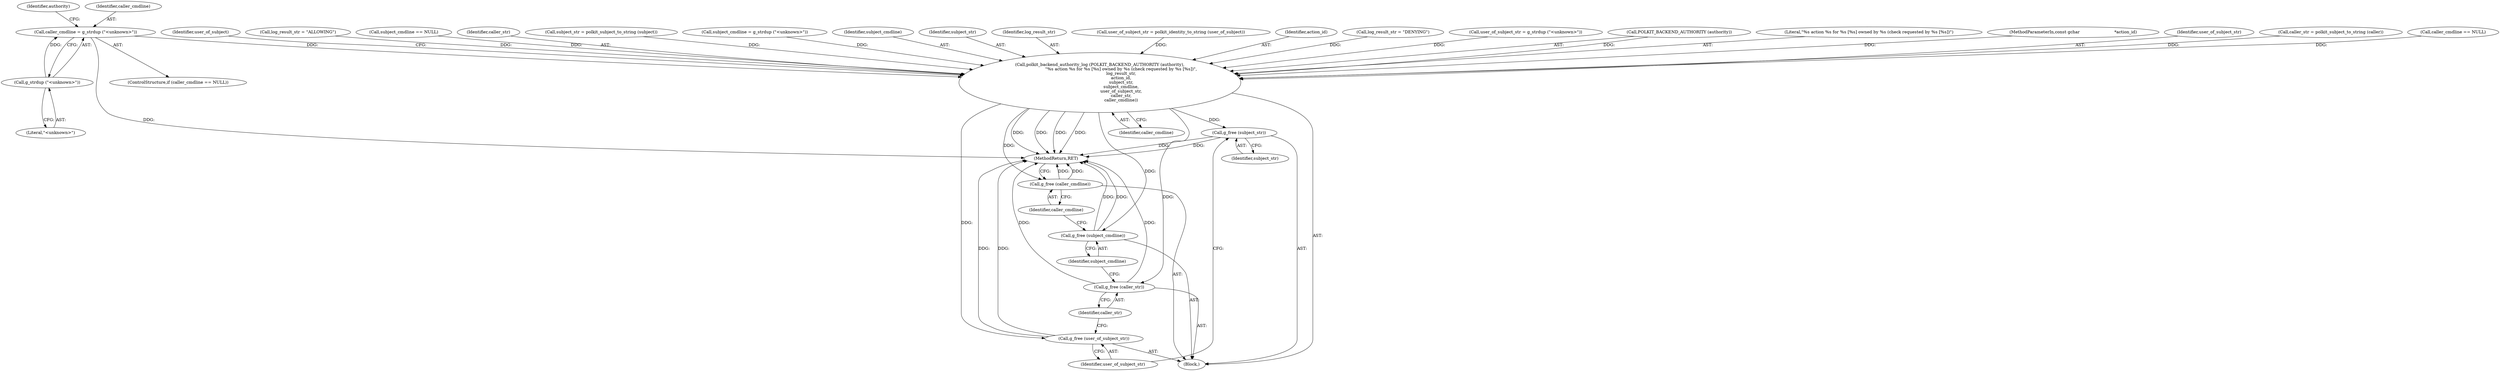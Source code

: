 digraph "0_polkit_bc7ffad53643a9c80231fc41f5582d6a8931c32c@API" {
"1000177" [label="(Call,caller_cmdline = g_strdup (\"<unknown>\"))"];
"1000179" [label="(Call,g_strdup (\"<unknown>\"))"];
"1000181" [label="(Call,polkit_backend_authority_log (POLKIT_BACKEND_AUTHORITY (authority),\n                                \"%s action %s for %s [%s] owned by %s (check requested by %s [%s])\",\n                                log_result_str,\n                                action_id,\n                                subject_str,\n                                subject_cmdline,\n                                user_of_subject_str,\n                                caller_str,\n                                caller_cmdline))"];
"1000198" [label="(Call,g_free (subject_str))"];
"1000200" [label="(Call,g_free (user_of_subject_str))"];
"1000202" [label="(Call,g_free (caller_str))"];
"1000204" [label="(Call,g_free (subject_cmdline))"];
"1000206" [label="(Call,g_free (caller_cmdline))"];
"1000183" [label="(Identifier,authority)"];
"1000173" [label="(ControlStructure,if (caller_cmdline == NULL))"];
"1000179" [label="(Call,g_strdup (\"<unknown>\"))"];
"1000203" [label="(Identifier,caller_str)"];
"1000102" [label="(MethodParameterIn,const gchar                          *action_id)"];
"1000189" [label="(Identifier,user_of_subject_str)"];
"1000201" [label="(Identifier,user_of_subject_str)"];
"1000191" [label="(Identifier,caller_cmdline)"];
"1000153" [label="(Call,caller_str = polkit_subject_to_string (caller))"];
"1000106" [label="(Block,)"];
"1000174" [label="(Call,caller_cmdline == NULL)"];
"1000194" [label="(Identifier,user_of_subject)"];
"1000198" [label="(Call,g_free (subject_str))"];
"1000125" [label="(Call,log_result_str = \"ALLOWING\")"];
"1000162" [label="(Call,subject_cmdline == NULL)"];
"1000190" [label="(Identifier,caller_str)"];
"1000136" [label="(Call,subject_str = polkit_subject_to_string (subject))"];
"1000181" [label="(Call,polkit_backend_authority_log (POLKIT_BACKEND_AUTHORITY (authority),\n                                \"%s action %s for %s [%s] owned by %s (check requested by %s [%s])\",\n                                log_result_str,\n                                action_id,\n                                subject_str,\n                                subject_cmdline,\n                                user_of_subject_str,\n                                caller_str,\n                                caller_cmdline))"];
"1000165" [label="(Call,subject_cmdline = g_strdup (\"<unknown>\"))"];
"1000188" [label="(Identifier,subject_cmdline)"];
"1000206" [label="(Call,g_free (caller_cmdline))"];
"1000187" [label="(Identifier,subject_str)"];
"1000185" [label="(Identifier,log_result_str)"];
"1000200" [label="(Call,g_free (user_of_subject_str))"];
"1000177" [label="(Call,caller_cmdline = g_strdup (\"<unknown>\"))"];
"1000202" [label="(Call,g_free (caller_str))"];
"1000144" [label="(Call,user_of_subject_str = polkit_identity_to_string (user_of_subject))"];
"1000186" [label="(Identifier,action_id)"];
"1000180" [label="(Literal,\"<unknown>\")"];
"1000119" [label="(Call,log_result_str = \"DENYING\")"];
"1000149" [label="(Call,user_of_subject_str = g_strdup (\"<unknown>\"))"];
"1000178" [label="(Identifier,caller_cmdline)"];
"1000205" [label="(Identifier,subject_cmdline)"];
"1000208" [label="(MethodReturn,RET)"];
"1000199" [label="(Identifier,subject_str)"];
"1000204" [label="(Call,g_free (subject_cmdline))"];
"1000182" [label="(Call,POLKIT_BACKEND_AUTHORITY (authority))"];
"1000207" [label="(Identifier,caller_cmdline)"];
"1000184" [label="(Literal,\"%s action %s for %s [%s] owned by %s (check requested by %s [%s])\")"];
"1000177" -> "1000173"  [label="AST: "];
"1000177" -> "1000179"  [label="CFG: "];
"1000178" -> "1000177"  [label="AST: "];
"1000179" -> "1000177"  [label="AST: "];
"1000183" -> "1000177"  [label="CFG: "];
"1000177" -> "1000208"  [label="DDG: "];
"1000179" -> "1000177"  [label="DDG: "];
"1000177" -> "1000181"  [label="DDG: "];
"1000179" -> "1000180"  [label="CFG: "];
"1000180" -> "1000179"  [label="AST: "];
"1000181" -> "1000106"  [label="AST: "];
"1000181" -> "1000191"  [label="CFG: "];
"1000182" -> "1000181"  [label="AST: "];
"1000184" -> "1000181"  [label="AST: "];
"1000185" -> "1000181"  [label="AST: "];
"1000186" -> "1000181"  [label="AST: "];
"1000187" -> "1000181"  [label="AST: "];
"1000188" -> "1000181"  [label="AST: "];
"1000189" -> "1000181"  [label="AST: "];
"1000190" -> "1000181"  [label="AST: "];
"1000191" -> "1000181"  [label="AST: "];
"1000194" -> "1000181"  [label="CFG: "];
"1000181" -> "1000208"  [label="DDG: "];
"1000181" -> "1000208"  [label="DDG: "];
"1000181" -> "1000208"  [label="DDG: "];
"1000181" -> "1000208"  [label="DDG: "];
"1000182" -> "1000181"  [label="DDG: "];
"1000125" -> "1000181"  [label="DDG: "];
"1000119" -> "1000181"  [label="DDG: "];
"1000102" -> "1000181"  [label="DDG: "];
"1000136" -> "1000181"  [label="DDG: "];
"1000165" -> "1000181"  [label="DDG: "];
"1000162" -> "1000181"  [label="DDG: "];
"1000144" -> "1000181"  [label="DDG: "];
"1000149" -> "1000181"  [label="DDG: "];
"1000153" -> "1000181"  [label="DDG: "];
"1000174" -> "1000181"  [label="DDG: "];
"1000181" -> "1000198"  [label="DDG: "];
"1000181" -> "1000200"  [label="DDG: "];
"1000181" -> "1000202"  [label="DDG: "];
"1000181" -> "1000204"  [label="DDG: "];
"1000181" -> "1000206"  [label="DDG: "];
"1000198" -> "1000106"  [label="AST: "];
"1000198" -> "1000199"  [label="CFG: "];
"1000199" -> "1000198"  [label="AST: "];
"1000201" -> "1000198"  [label="CFG: "];
"1000198" -> "1000208"  [label="DDG: "];
"1000198" -> "1000208"  [label="DDG: "];
"1000200" -> "1000106"  [label="AST: "];
"1000200" -> "1000201"  [label="CFG: "];
"1000201" -> "1000200"  [label="AST: "];
"1000203" -> "1000200"  [label="CFG: "];
"1000200" -> "1000208"  [label="DDG: "];
"1000200" -> "1000208"  [label="DDG: "];
"1000202" -> "1000106"  [label="AST: "];
"1000202" -> "1000203"  [label="CFG: "];
"1000203" -> "1000202"  [label="AST: "];
"1000205" -> "1000202"  [label="CFG: "];
"1000202" -> "1000208"  [label="DDG: "];
"1000202" -> "1000208"  [label="DDG: "];
"1000204" -> "1000106"  [label="AST: "];
"1000204" -> "1000205"  [label="CFG: "];
"1000205" -> "1000204"  [label="AST: "];
"1000207" -> "1000204"  [label="CFG: "];
"1000204" -> "1000208"  [label="DDG: "];
"1000204" -> "1000208"  [label="DDG: "];
"1000206" -> "1000106"  [label="AST: "];
"1000206" -> "1000207"  [label="CFG: "];
"1000207" -> "1000206"  [label="AST: "];
"1000208" -> "1000206"  [label="CFG: "];
"1000206" -> "1000208"  [label="DDG: "];
"1000206" -> "1000208"  [label="DDG: "];
}
